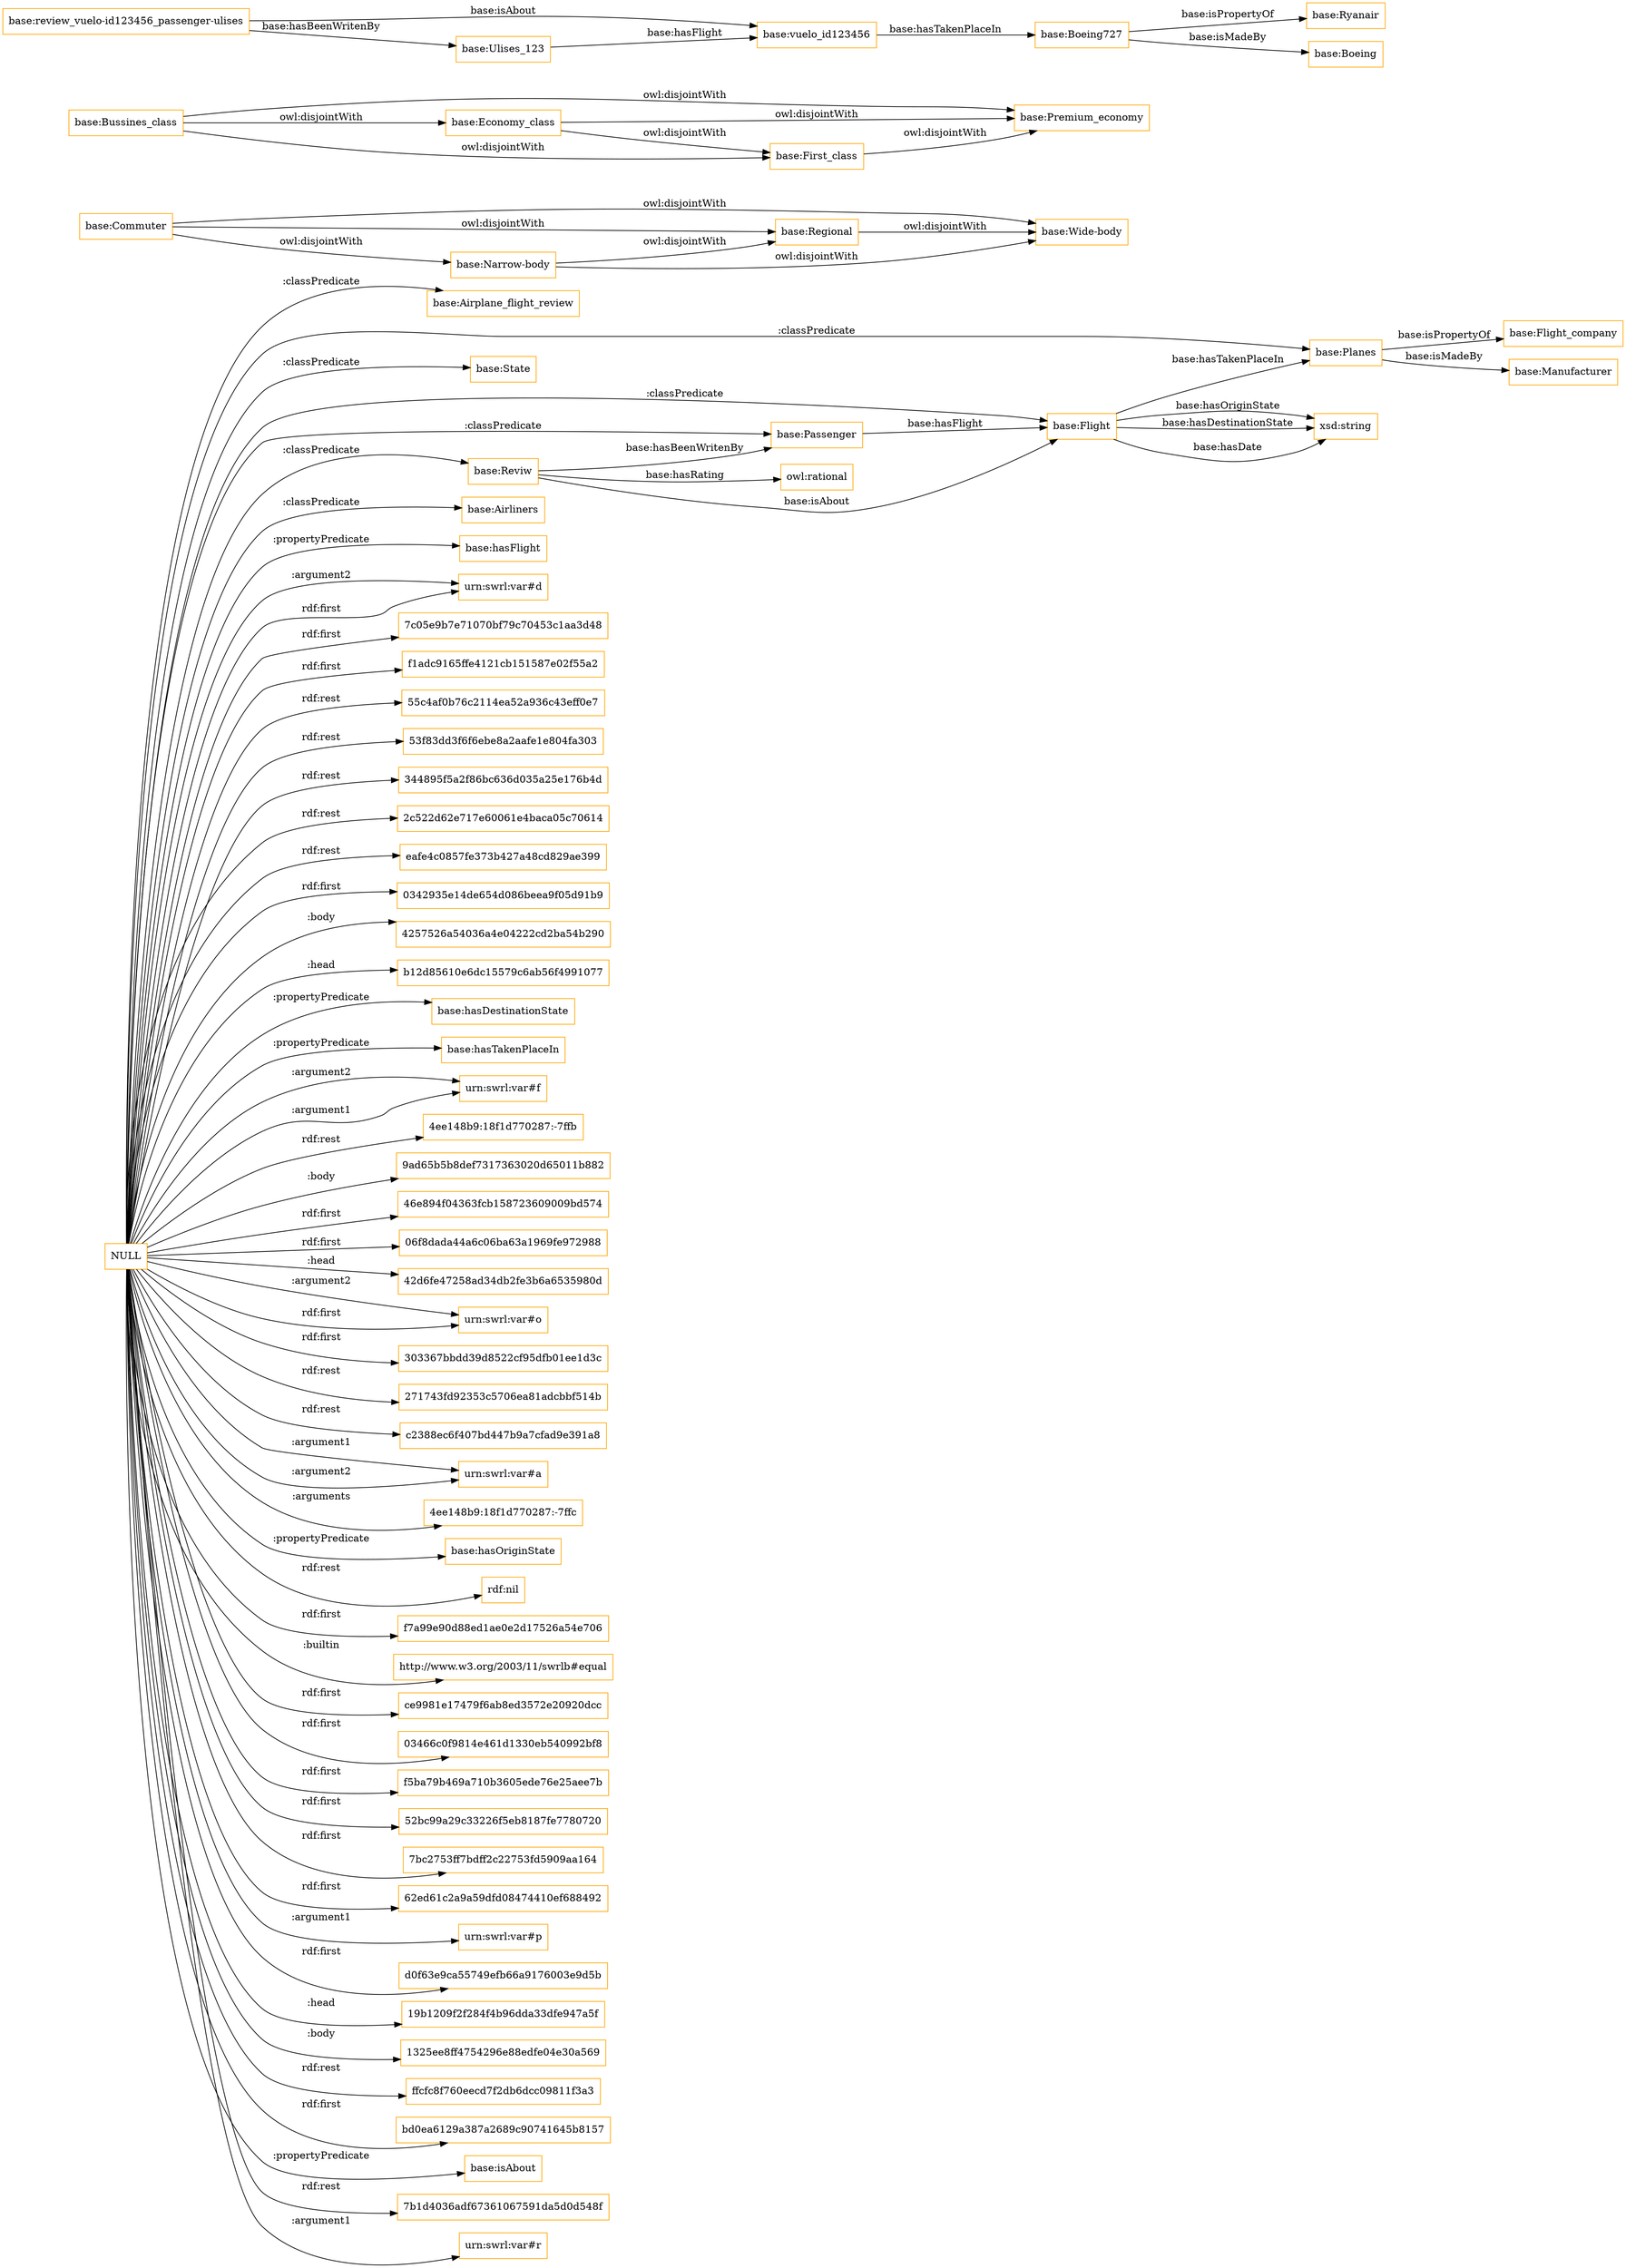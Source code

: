 digraph ar2dtool_diagram { 
rankdir=LR;
size="1501"
node [shape = rectangle, color="orange"]; "base:Airplane_flight_review" "base:Wide-body" "base:Economy_class" "base:Flight" "base:Commuter" "base:Regional" "base:State" "base:Planes" "base:Reviw" "base:Flight_company" "base:Passenger" "base:Airliners" "base:Narrow-body" "base:Premium_economy" "base:Bussines_class" "base:Manufacturer" "base:First_class" ; /*classes style*/
	"NULL" -> "base:hasFlight" [ label = ":propertyPredicate" ];
	"NULL" -> "urn:swrl:var#d" [ label = ":argument2" ];
	"NULL" -> "7c05e9b7e71070bf79c70453c1aa3d48" [ label = "rdf:first" ];
	"NULL" -> "f1adc9165ffe4121cb151587e02f55a2" [ label = "rdf:first" ];
	"NULL" -> "55c4af0b76c2114ea52a936c43eff0e7" [ label = "rdf:rest" ];
	"NULL" -> "53f83dd3f6f6ebe8a2aafe1e804fa303" [ label = "rdf:rest" ];
	"NULL" -> "344895f5a2f86bc636d035a25e176b4d" [ label = "rdf:rest" ];
	"NULL" -> "2c522d62e717e60061e4baca05c70614" [ label = "rdf:rest" ];
	"NULL" -> "eafe4c0857fe373b427a48cd829ae399" [ label = "rdf:rest" ];
	"NULL" -> "0342935e14de654d086beea9f05d91b9" [ label = "rdf:first" ];
	"NULL" -> "4257526a54036a4e04222cd2ba54b290" [ label = ":body" ];
	"NULL" -> "b12d85610e6dc15579c6ab56f4991077" [ label = ":head" ];
	"NULL" -> "base:hasDestinationState" [ label = ":propertyPredicate" ];
	"NULL" -> "base:Flight" [ label = ":classPredicate" ];
	"NULL" -> "base:Planes" [ label = ":classPredicate" ];
	"NULL" -> "base:hasTakenPlaceIn" [ label = ":propertyPredicate" ];
	"NULL" -> "urn:swrl:var#f" [ label = ":argument2" ];
	"NULL" -> "urn:swrl:var#f" [ label = ":argument1" ];
	"NULL" -> "4ee148b9:18f1d770287:-7ffb" [ label = "rdf:rest" ];
	"NULL" -> "base:Reviw" [ label = ":classPredicate" ];
	"NULL" -> "9ad65b5b8def7317363020d65011b882" [ label = ":body" ];
	"NULL" -> "46e894f04363fcb158723609009bd574" [ label = "rdf:first" ];
	"NULL" -> "06f8dada44a6c06ba63a1969fe972988" [ label = "rdf:first" ];
	"NULL" -> "42d6fe47258ad34db2fe3b6a6535980d" [ label = ":head" ];
	"NULL" -> "urn:swrl:var#o" [ label = ":argument2" ];
	"NULL" -> "303367bbdd39d8522cf95dfb01ee1d3c" [ label = "rdf:first" ];
	"NULL" -> "271743fd92353c5706ea81adcbbf514b" [ label = "rdf:rest" ];
	"NULL" -> "c2388ec6f407bd447b9a7cfad9e391a8" [ label = "rdf:rest" ];
	"NULL" -> "urn:swrl:var#a" [ label = ":argument1" ];
	"NULL" -> "4ee148b9:18f1d770287:-7ffc" [ label = ":arguments" ];
	"NULL" -> "base:hasOriginState" [ label = ":propertyPredicate" ];
	"NULL" -> "rdf:nil" [ label = "rdf:rest" ];
	"NULL" -> "urn:swrl:var#d" [ label = "rdf:first" ];
	"NULL" -> "base:Airliners" [ label = ":classPredicate" ];
	"NULL" -> "f7a99e90d88ed1ae0e2d17526a54e706" [ label = "rdf:first" ];
	"NULL" -> "http://www.w3.org/2003/11/swrlb#equal" [ label = ":builtin" ];
	"NULL" -> "ce9981e17479f6ab8ed3572e20920dcc" [ label = "rdf:first" ];
	"NULL" -> "base:Passenger" [ label = ":classPredicate" ];
	"NULL" -> "03466c0f9814e461d1330eb540992bf8" [ label = "rdf:first" ];
	"NULL" -> "f5ba79b469a710b3605ede76e25aee7b" [ label = "rdf:first" ];
	"NULL" -> "52bc99a29c33226f5eb8187fe7780720" [ label = "rdf:first" ];
	"NULL" -> "7bc2753ff7bdff2c22753fd5909aa164" [ label = "rdf:first" ];
	"NULL" -> "62ed61c2a9a59dfd08474410ef688492" [ label = "rdf:first" ];
	"NULL" -> "urn:swrl:var#p" [ label = ":argument1" ];
	"NULL" -> "d0f63e9ca55749efb66a9176003e9d5b" [ label = "rdf:first" ];
	"NULL" -> "urn:swrl:var#o" [ label = "rdf:first" ];
	"NULL" -> "urn:swrl:var#a" [ label = ":argument2" ];
	"NULL" -> "19b1209f2f284f4b96dda33dfe947a5f" [ label = ":head" ];
	"NULL" -> "base:State" [ label = ":classPredicate" ];
	"NULL" -> "1325ee8ff4754296e88edfe04e30a569" [ label = ":body" ];
	"NULL" -> "base:Airplane_flight_review" [ label = ":classPredicate" ];
	"NULL" -> "ffcfc8f760eecd7f2db6dcc09811f3a3" [ label = "rdf:rest" ];
	"NULL" -> "bd0ea6129a387a2689c90741645b8157" [ label = "rdf:first" ];
	"NULL" -> "base:isAbout" [ label = ":propertyPredicate" ];
	"NULL" -> "7b1d4036adf67361067591da5d0d548f" [ label = "rdf:rest" ];
	"NULL" -> "urn:swrl:var#r" [ label = ":argument1" ];
	"base:First_class" -> "base:Premium_economy" [ label = "owl:disjointWith" ];
	"base:Commuter" -> "base:Wide-body" [ label = "owl:disjointWith" ];
	"base:Commuter" -> "base:Regional" [ label = "owl:disjointWith" ];
	"base:Commuter" -> "base:Narrow-body" [ label = "owl:disjointWith" ];
	"base:vuelo_id123456" -> "base:Boeing727" [ label = "base:hasTakenPlaceIn" ];
	"base:Regional" -> "base:Wide-body" [ label = "owl:disjointWith" ];
	"base:Ulises_123" -> "base:vuelo_id123456" [ label = "base:hasFlight" ];
	"base:Economy_class" -> "base:Premium_economy" [ label = "owl:disjointWith" ];
	"base:Economy_class" -> "base:First_class" [ label = "owl:disjointWith" ];
	"base:Bussines_class" -> "base:Premium_economy" [ label = "owl:disjointWith" ];
	"base:Bussines_class" -> "base:First_class" [ label = "owl:disjointWith" ];
	"base:Bussines_class" -> "base:Economy_class" [ label = "owl:disjointWith" ];
	"base:review_vuelo-id123456_passenger-ulises" -> "base:Ulises_123" [ label = "base:hasBeenWritenBy" ];
	"base:review_vuelo-id123456_passenger-ulises" -> "base:vuelo_id123456" [ label = "base:isAbout" ];
	"base:Boeing727" -> "base:Ryanair" [ label = "base:isPropertyOf" ];
	"base:Boeing727" -> "base:Boeing" [ label = "base:isMadeBy" ];
	"base:Narrow-body" -> "base:Wide-body" [ label = "owl:disjointWith" ];
	"base:Narrow-body" -> "base:Regional" [ label = "owl:disjointWith" ];
	"base:Flight" -> "xsd:string" [ label = "base:hasDate" ];
	"base:Planes" -> "base:Flight_company" [ label = "base:isPropertyOf" ];
	"base:Reviw" -> "base:Flight" [ label = "base:isAbout" ];
	"base:Passenger" -> "base:Flight" [ label = "base:hasFlight" ];
	"base:Reviw" -> "base:Passenger" [ label = "base:hasBeenWritenBy" ];
	"base:Flight" -> "xsd:string" [ label = "base:hasOriginState" ];
	"base:Reviw" -> "owl:rational" [ label = "base:hasRating" ];
	"base:Flight" -> "xsd:string" [ label = "base:hasDestinationState" ];
	"base:Flight" -> "base:Planes" [ label = "base:hasTakenPlaceIn" ];
	"base:Planes" -> "base:Manufacturer" [ label = "base:isMadeBy" ];

}
